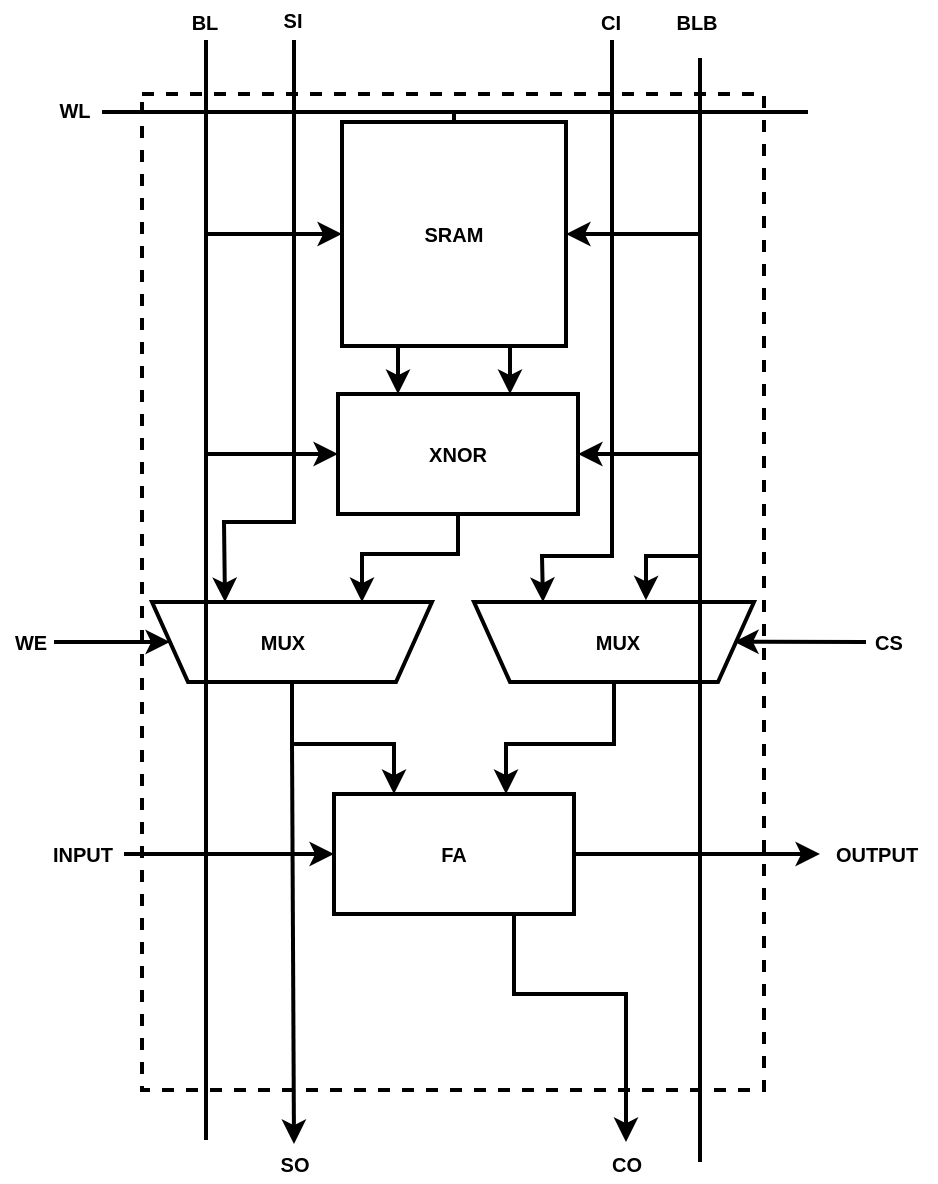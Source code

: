 <mxfile version="17.2.4" type="github">
  <diagram id="6HVer8RZPl2ibDI8MOXv" name="Page-1">
    <mxGraphModel dx="1146" dy="1771" grid="1" gridSize="1" guides="1" tooltips="1" connect="1" arrows="1" fold="1" page="1" pageScale="1" pageWidth="850" pageHeight="1100" math="0" shadow="0">
      <root>
        <mxCell id="0" />
        <mxCell id="1" parent="0" />
        <mxCell id="eAFTpIqPuFb2c6XRpZHR-357" value="" style="endArrow=none;html=1;rounded=0;fontFamily=Times New Roman;fontSize=10;fontColor=default;strokeWidth=2;" edge="1" parent="1">
          <mxGeometry width="50" height="50" relative="1" as="geometry">
            <mxPoint x="440.0" y="563" as="sourcePoint" />
            <mxPoint x="440.0" y="11" as="targetPoint" />
          </mxGeometry>
        </mxCell>
        <mxCell id="eAFTpIqPuFb2c6XRpZHR-349" value="" style="rounded=0;whiteSpace=wrap;html=1;fontColor=default;dashed=1;fillColor=none;strokeWidth=2;labelBackgroundColor=none;fontFamily=Helvetica;fontSize=10;" vertex="1" parent="1">
          <mxGeometry x="161" y="29" width="311" height="498" as="geometry" />
        </mxCell>
        <mxCell id="eAFTpIqPuFb2c6XRpZHR-350" value="" style="endArrow=none;html=1;rounded=0;fontFamily=Helvetica;fontSize=10;fontColor=default;strokeWidth=2;" edge="1" parent="1">
          <mxGeometry width="50" height="50" relative="1" as="geometry">
            <mxPoint x="141" y="38.0" as="sourcePoint" />
            <mxPoint x="494.0" y="38.0" as="targetPoint" />
          </mxGeometry>
        </mxCell>
        <mxCell id="eAFTpIqPuFb2c6XRpZHR-351" value="&lt;font face=&quot;Helvetica&quot;&gt;&lt;b&gt;SRAM&lt;/b&gt;&lt;/font&gt;" style="whiteSpace=wrap;html=1;aspect=fixed;labelBackgroundColor=none;fontFamily=Helvetica;fontSize=10;fontColor=default;strokeWidth=2;fillColor=none;" vertex="1" parent="1">
          <mxGeometry x="261" y="43" width="112" height="112" as="geometry" />
        </mxCell>
        <mxCell id="eAFTpIqPuFb2c6XRpZHR-352" value="&lt;font face=&quot;Helvetica&quot;&gt;&lt;b&gt;XNOR&lt;/b&gt;&lt;/font&gt;" style="rounded=0;whiteSpace=wrap;html=1;fontFamily=Times New Roman;labelBackgroundColor=none;fontSize=10;fontColor=default;strokeWidth=2;fillColor=none;" vertex="1" parent="1">
          <mxGeometry x="259" y="179" width="120" height="60" as="geometry" />
        </mxCell>
        <mxCell id="eAFTpIqPuFb2c6XRpZHR-353" value="&lt;font face=&quot;Helvetica&quot;&gt;&lt;b&gt;FA&lt;/b&gt;&lt;/font&gt;" style="rounded=0;whiteSpace=wrap;html=1;fontFamily=Times New Roman;labelBackgroundColor=none;fontSize=10;fontColor=default;strokeWidth=2;fillColor=none;" vertex="1" parent="1">
          <mxGeometry x="257" y="379" width="120" height="60" as="geometry" />
        </mxCell>
        <mxCell id="eAFTpIqPuFb2c6XRpZHR-354" value="" style="endArrow=classic;html=1;rounded=0;fontFamily=Times New Roman;exitX=0.25;exitY=1;exitDx=0;exitDy=0;entryX=0.25;entryY=0;entryDx=0;entryDy=0;fontSize=10;fontColor=default;strokeWidth=2;" edge="1" source="eAFTpIqPuFb2c6XRpZHR-351" target="eAFTpIqPuFb2c6XRpZHR-352" parent="1">
          <mxGeometry width="50" height="50" relative="1" as="geometry">
            <mxPoint x="303" y="331" as="sourcePoint" />
            <mxPoint x="353" y="281" as="targetPoint" />
          </mxGeometry>
        </mxCell>
        <mxCell id="eAFTpIqPuFb2c6XRpZHR-355" value="" style="endArrow=classic;html=1;rounded=0;fontFamily=Times New Roman;exitX=0.75;exitY=1;exitDx=0;exitDy=0;fontSize=10;fontColor=default;strokeWidth=2;" edge="1" source="eAFTpIqPuFb2c6XRpZHR-351" parent="1">
          <mxGeometry width="50" height="50" relative="1" as="geometry">
            <mxPoint x="290" y="156" as="sourcePoint" />
            <mxPoint x="345" y="179" as="targetPoint" />
          </mxGeometry>
        </mxCell>
        <mxCell id="eAFTpIqPuFb2c6XRpZHR-356" value="" style="endArrow=none;html=1;rounded=0;fontFamily=Times New Roman;fontSize=10;fontColor=default;strokeWidth=2;" edge="1" parent="1">
          <mxGeometry width="50" height="50" relative="1" as="geometry">
            <mxPoint x="193" y="552" as="sourcePoint" />
            <mxPoint x="193" y="2" as="targetPoint" />
          </mxGeometry>
        </mxCell>
        <mxCell id="eAFTpIqPuFb2c6XRpZHR-358" value="" style="shape=trapezoid;perimeter=trapezoidPerimeter;whiteSpace=wrap;html=1;fixedSize=1;fontFamily=Times New Roman;rotation=-180;size=18;labelBackgroundColor=none;fontSize=10;fontColor=default;strokeWidth=2;fillColor=none;" vertex="1" parent="1">
          <mxGeometry x="166" y="283" width="140" height="40" as="geometry" />
        </mxCell>
        <mxCell id="eAFTpIqPuFb2c6XRpZHR-359" value="" style="endArrow=classic;html=1;rounded=0;fontFamily=Times New Roman;exitX=0.5;exitY=1;exitDx=0;exitDy=0;entryX=0.25;entryY=1;entryDx=0;entryDy=0;fontSize=10;fontColor=default;strokeWidth=2;" edge="1" source="eAFTpIqPuFb2c6XRpZHR-352" target="eAFTpIqPuFb2c6XRpZHR-358" parent="1">
          <mxGeometry width="50" height="50" relative="1" as="geometry">
            <mxPoint x="303" y="331" as="sourcePoint" />
            <mxPoint x="353" y="281" as="targetPoint" />
            <Array as="points">
              <mxPoint x="319" y="259" />
              <mxPoint x="271" y="259" />
            </Array>
          </mxGeometry>
        </mxCell>
        <mxCell id="eAFTpIqPuFb2c6XRpZHR-360" value="" style="endArrow=classic;html=1;rounded=0;entryX=0;entryY=0.5;entryDx=0;entryDy=0;fontFamily=Helvetica;fontSize=10;fontColor=default;strokeWidth=2;" edge="1" target="eAFTpIqPuFb2c6XRpZHR-353" parent="1">
          <mxGeometry width="50" height="50" relative="1" as="geometry">
            <mxPoint x="152" y="409" as="sourcePoint" />
            <mxPoint x="271" y="413" as="targetPoint" />
          </mxGeometry>
        </mxCell>
        <mxCell id="eAFTpIqPuFb2c6XRpZHR-361" value="" style="endArrow=classic;html=1;rounded=0;exitX=0.5;exitY=0;exitDx=0;exitDy=0;entryX=0.25;entryY=0;entryDx=0;entryDy=0;fontFamily=Helvetica;fontSize=10;fontColor=default;strokeWidth=2;" edge="1" source="eAFTpIqPuFb2c6XRpZHR-358" target="eAFTpIqPuFb2c6XRpZHR-353" parent="1">
          <mxGeometry width="50" height="50" relative="1" as="geometry">
            <mxPoint x="140" y="300" as="sourcePoint" />
            <mxPoint x="190" y="250" as="targetPoint" />
            <Array as="points">
              <mxPoint x="236" y="354" />
              <mxPoint x="287" y="354" />
            </Array>
          </mxGeometry>
        </mxCell>
        <mxCell id="eAFTpIqPuFb2c6XRpZHR-362" value="" style="endArrow=classic;html=1;rounded=0;exitX=0.5;exitY=0;exitDx=0;exitDy=0;entryX=0.25;entryY=0;entryDx=0;entryDy=0;fontFamily=Helvetica;fontSize=10;fontColor=default;strokeWidth=2;" edge="1" source="eAFTpIqPuFb2c6XRpZHR-363" parent="1">
          <mxGeometry width="50" height="50" relative="1" as="geometry">
            <mxPoint x="390" y="321.5" as="sourcePoint" />
            <mxPoint x="343.0" y="379" as="targetPoint" />
            <Array as="points">
              <mxPoint x="397" y="354" />
              <mxPoint x="343" y="354" />
            </Array>
          </mxGeometry>
        </mxCell>
        <mxCell id="eAFTpIqPuFb2c6XRpZHR-364" value="" style="endArrow=classic;html=1;rounded=0;entryX=0.386;entryY=1.022;entryDx=0;entryDy=0;entryPerimeter=0;fontFamily=Helvetica;fontSize=10;fontColor=default;strokeWidth=2;" edge="1" target="eAFTpIqPuFb2c6XRpZHR-363" parent="1">
          <mxGeometry width="50" height="50" relative="1" as="geometry">
            <mxPoint x="439.0" y="260" as="sourcePoint" />
            <mxPoint x="201" y="99" as="targetPoint" />
            <Array as="points">
              <mxPoint x="413" y="260" />
              <mxPoint x="413" y="277" />
            </Array>
          </mxGeometry>
        </mxCell>
        <mxCell id="eAFTpIqPuFb2c6XRpZHR-365" value="" style="endArrow=classic;html=1;rounded=0;entryX=0;entryY=0.5;entryDx=0;entryDy=0;fontFamily=Helvetica;fontSize=10;fontColor=default;strokeWidth=2;" edge="1" target="eAFTpIqPuFb2c6XRpZHR-351" parent="1">
          <mxGeometry width="50" height="50" relative="1" as="geometry">
            <mxPoint x="193" y="99" as="sourcePoint" />
            <mxPoint x="360" y="20" as="targetPoint" />
          </mxGeometry>
        </mxCell>
        <mxCell id="eAFTpIqPuFb2c6XRpZHR-363" value="" style="shape=trapezoid;perimeter=trapezoidPerimeter;whiteSpace=wrap;html=1;fixedSize=1;fontFamily=Times New Roman;rotation=-180;size=18;fontColor=default;labelBackgroundColor=none;fontSize=10;strokeWidth=2;fillColor=none;" vertex="1" parent="1">
          <mxGeometry x="327" y="283" width="140" height="40" as="geometry" />
        </mxCell>
        <mxCell id="eAFTpIqPuFb2c6XRpZHR-366" value="" style="endArrow=classic;html=1;rounded=0;entryX=1;entryY=0.5;entryDx=0;entryDy=0;fontFamily=Helvetica;fontSize=10;fontColor=default;strokeWidth=2;" edge="1" target="eAFTpIqPuFb2c6XRpZHR-351" parent="1">
          <mxGeometry width="50" height="50" relative="1" as="geometry">
            <mxPoint x="439.0" y="99" as="sourcePoint" />
            <mxPoint x="336" y="25" as="targetPoint" />
          </mxGeometry>
        </mxCell>
        <mxCell id="eAFTpIqPuFb2c6XRpZHR-367" value="" style="endArrow=classic;html=1;rounded=0;entryX=0;entryY=0.5;entryDx=0;entryDy=0;fontFamily=Helvetica;fontSize=10;fontColor=default;strokeWidth=2;" edge="1" target="eAFTpIqPuFb2c6XRpZHR-352" parent="1">
          <mxGeometry width="50" height="50" relative="1" as="geometry">
            <mxPoint x="193" y="209" as="sourcePoint" />
            <mxPoint x="294" y="142" as="targetPoint" />
          </mxGeometry>
        </mxCell>
        <mxCell id="eAFTpIqPuFb2c6XRpZHR-368" value="" style="endArrow=classic;html=1;rounded=0;entryX=1;entryY=0.5;entryDx=0;entryDy=0;fontFamily=Helvetica;fontSize=10;fontColor=default;strokeWidth=2;" edge="1" target="eAFTpIqPuFb2c6XRpZHR-352" parent="1">
          <mxGeometry width="50" height="50" relative="1" as="geometry">
            <mxPoint x="439.0" y="209" as="sourcePoint" />
            <mxPoint x="354" y="167" as="targetPoint" />
          </mxGeometry>
        </mxCell>
        <mxCell id="eAFTpIqPuFb2c6XRpZHR-369" value="" style="endArrow=classic;html=1;rounded=0;fontFamily=Helvetica;fontSize=10;fontColor=default;strokeWidth=2;" edge="1" parent="1">
          <mxGeometry width="50" height="50" relative="1" as="geometry">
            <mxPoint x="236" y="354" as="sourcePoint" />
            <mxPoint x="237" y="554" as="targetPoint" />
          </mxGeometry>
        </mxCell>
        <mxCell id="eAFTpIqPuFb2c6XRpZHR-370" value="" style="endArrow=classic;html=1;rounded=0;exitX=0.75;exitY=1;exitDx=0;exitDy=0;fontFamily=Helvetica;fontSize=10;fontColor=default;strokeWidth=2;" edge="1" source="eAFTpIqPuFb2c6XRpZHR-353" parent="1">
          <mxGeometry width="50" height="50" relative="1" as="geometry">
            <mxPoint x="327" y="458" as="sourcePoint" />
            <mxPoint x="403.0" y="553" as="targetPoint" />
            <Array as="points">
              <mxPoint x="347" y="479" />
              <mxPoint x="403" y="479" />
            </Array>
          </mxGeometry>
        </mxCell>
        <mxCell id="eAFTpIqPuFb2c6XRpZHR-371" value="" style="endArrow=classic;html=1;rounded=0;exitX=1;exitY=0.5;exitDx=0;exitDy=0;fontFamily=Helvetica;fontSize=10;fontColor=default;strokeWidth=2;" edge="1" source="eAFTpIqPuFb2c6XRpZHR-353" parent="1">
          <mxGeometry width="50" height="50" relative="1" as="geometry">
            <mxPoint x="329" y="473" as="sourcePoint" />
            <mxPoint x="500" y="409" as="targetPoint" />
          </mxGeometry>
        </mxCell>
        <mxCell id="eAFTpIqPuFb2c6XRpZHR-372" value="" style="endArrow=none;html=1;rounded=0;entryX=0.5;entryY=0;entryDx=0;entryDy=0;fontFamily=Helvetica;fontSize=10;fontColor=default;strokeWidth=2;" edge="1" target="eAFTpIqPuFb2c6XRpZHR-351" parent="1">
          <mxGeometry width="50" height="50" relative="1" as="geometry">
            <mxPoint x="317" y="38.0" as="sourcePoint" />
            <mxPoint x="306" y="46" as="targetPoint" />
          </mxGeometry>
        </mxCell>
        <mxCell id="eAFTpIqPuFb2c6XRpZHR-373" value="" style="endArrow=classic;html=1;rounded=0;fontFamily=Helvetica;fontSize=10;fontColor=default;strokeWidth=2;" edge="1" parent="1">
          <mxGeometry width="50" height="50" relative="1" as="geometry">
            <mxPoint x="237" y="2" as="sourcePoint" />
            <mxPoint x="202.5" y="283" as="targetPoint" />
            <Array as="points">
              <mxPoint x="237" y="243" />
              <mxPoint x="202" y="243" />
            </Array>
          </mxGeometry>
        </mxCell>
        <mxCell id="eAFTpIqPuFb2c6XRpZHR-374" value="" style="endArrow=classic;html=1;rounded=0;fontFamily=Helvetica;fontSize=10;fontColor=default;strokeWidth=2;" edge="1" parent="1">
          <mxGeometry width="50" height="50" relative="1" as="geometry">
            <mxPoint x="396" y="2" as="sourcePoint" />
            <mxPoint x="361.5" y="283" as="targetPoint" />
            <Array as="points">
              <mxPoint x="396" y="260" />
              <mxPoint x="361" y="260" />
            </Array>
          </mxGeometry>
        </mxCell>
        <mxCell id="eAFTpIqPuFb2c6XRpZHR-375" value="" style="endArrow=classic;html=1;rounded=0;fontColor=default;entryX=1;entryY=0.5;entryDx=0;entryDy=0;fontFamily=Helvetica;fontSize=10;strokeWidth=2;" edge="1" target="eAFTpIqPuFb2c6XRpZHR-358" parent="1">
          <mxGeometry width="50" height="50" relative="1" as="geometry">
            <mxPoint x="117" y="303" as="sourcePoint" />
            <mxPoint x="220" y="229" as="targetPoint" />
          </mxGeometry>
        </mxCell>
        <mxCell id="eAFTpIqPuFb2c6XRpZHR-376" value="" style="endArrow=classic;html=1;rounded=0;fontColor=default;entryX=0.952;entryY=0.55;entryDx=0;entryDy=0;entryPerimeter=0;fontFamily=Helvetica;fontSize=10;strokeWidth=2;" edge="1" target="eAFTpIqPuFb2c6XRpZHR-349" parent="1">
          <mxGeometry width="50" height="50" relative="1" as="geometry">
            <mxPoint x="523.0" y="303" as="sourcePoint" />
            <mxPoint x="366" y="207" as="targetPoint" />
          </mxGeometry>
        </mxCell>
        <mxCell id="eAFTpIqPuFb2c6XRpZHR-378" value="&lt;b&gt;MUX&lt;/b&gt;" style="rounded=0;whiteSpace=wrap;html=1;dashed=1;labelBackgroundColor=none;fontFamily=Helvetica;fontColor=default;fillColor=none;strokeColor=none;fontSize=10;" vertex="1" parent="1">
          <mxGeometry x="190" y="286.5" width="83" height="33" as="geometry" />
        </mxCell>
        <mxCell id="eAFTpIqPuFb2c6XRpZHR-379" value="&lt;b&gt;SI&lt;/b&gt;" style="text;html=1;align=center;verticalAlign=middle;resizable=0;points=[];autosize=1;strokeColor=none;fillColor=none;fontFamily=Helvetica;fontColor=default;labelBackgroundColor=none;fontSize=10;" vertex="1" parent="1">
          <mxGeometry x="225" y="-18" width="22" height="19" as="geometry" />
        </mxCell>
        <mxCell id="eAFTpIqPuFb2c6XRpZHR-380" value="&lt;b&gt;CI&lt;/b&gt;" style="text;html=1;align=center;verticalAlign=middle;resizable=0;points=[];autosize=1;strokeColor=none;fillColor=none;fontFamily=Helvetica;fontColor=default;labelBackgroundColor=none;fontSize=10;" vertex="1" parent="1">
          <mxGeometry x="383" y="-17" width="23" height="19" as="geometry" />
        </mxCell>
        <mxCell id="eAFTpIqPuFb2c6XRpZHR-381" value="&lt;b&gt;BLB&lt;/b&gt;" style="text;html=1;align=center;verticalAlign=middle;resizable=0;points=[];autosize=1;strokeColor=none;fillColor=none;fontFamily=Helvetica;fontColor=default;labelBackgroundColor=none;fontSize=10;" vertex="1" parent="1">
          <mxGeometry x="421" y="-17" width="34" height="19" as="geometry" />
        </mxCell>
        <mxCell id="eAFTpIqPuFb2c6XRpZHR-382" value="&lt;b&gt;BL&lt;/b&gt;" style="text;html=1;align=center;verticalAlign=middle;resizable=0;points=[];autosize=1;strokeColor=none;fillColor=none;fontFamily=Helvetica;fontColor=default;labelBackgroundColor=none;fontSize=10;" vertex="1" parent="1">
          <mxGeometry x="179" y="-17" width="26" height="19" as="geometry" />
        </mxCell>
        <mxCell id="eAFTpIqPuFb2c6XRpZHR-383" value="&lt;b&gt;WL&lt;/b&gt;" style="text;html=1;align=center;verticalAlign=middle;resizable=0;points=[];autosize=1;strokeColor=none;fillColor=none;fontFamily=Helvetica;fontColor=default;labelBackgroundColor=none;fontSize=10;" vertex="1" parent="1">
          <mxGeometry x="112" y="27" width="29" height="19" as="geometry" />
        </mxCell>
        <mxCell id="eAFTpIqPuFb2c6XRpZHR-384" value="&lt;b&gt;WE&lt;/b&gt;" style="text;html=1;align=center;verticalAlign=middle;resizable=0;points=[];autosize=1;strokeColor=none;fillColor=none;fontFamily=Helvetica;fontColor=default;labelBackgroundColor=none;fontSize=10;" vertex="1" parent="1">
          <mxGeometry x="90" y="293" width="29" height="19" as="geometry" />
        </mxCell>
        <mxCell id="eAFTpIqPuFb2c6XRpZHR-385" value="&lt;b&gt;CS&lt;/b&gt;" style="text;html=1;align=center;verticalAlign=middle;resizable=0;points=[];autosize=1;strokeColor=none;fillColor=none;fontFamily=Helvetica;fontColor=default;labelBackgroundColor=none;fontSize=10;" vertex="1" parent="1">
          <mxGeometry x="520" y="293" width="27" height="19" as="geometry" />
        </mxCell>
        <mxCell id="eAFTpIqPuFb2c6XRpZHR-386" value="&lt;b&gt;INPUT&lt;/b&gt;" style="text;html=1;align=center;verticalAlign=middle;resizable=0;points=[];autosize=1;strokeColor=none;fillColor=none;fontFamily=Helvetica;fontColor=default;labelBackgroundColor=none;fontSize=10;" vertex="1" parent="1">
          <mxGeometry x="107" y="399.5" width="47" height="19" as="geometry" />
        </mxCell>
        <mxCell id="eAFTpIqPuFb2c6XRpZHR-387" value="&lt;b&gt;OUTPUT&lt;/b&gt;" style="text;html=1;align=center;verticalAlign=middle;resizable=0;points=[];autosize=1;strokeColor=none;fillColor=none;fontFamily=Helvetica;fontColor=default;labelBackgroundColor=none;fontSize=10;" vertex="1" parent="1">
          <mxGeometry x="498" y="399.5" width="60" height="19" as="geometry" />
        </mxCell>
        <mxCell id="eAFTpIqPuFb2c6XRpZHR-388" value="&lt;b&gt;SO&lt;/b&gt;" style="text;html=1;align=center;verticalAlign=middle;resizable=0;points=[];autosize=1;strokeColor=none;fillColor=none;fontFamily=Helvetica;fontColor=default;labelBackgroundColor=none;fontSize=10;" vertex="1" parent="1">
          <mxGeometry x="223" y="554" width="28" height="19" as="geometry" />
        </mxCell>
        <mxCell id="eAFTpIqPuFb2c6XRpZHR-389" value="&lt;b&gt;CO&lt;/b&gt;" style="text;html=1;align=center;verticalAlign=middle;resizable=0;points=[];autosize=1;strokeColor=none;fillColor=none;fontFamily=Helvetica;fontColor=default;labelBackgroundColor=none;fontSize=10;" vertex="1" parent="1">
          <mxGeometry x="388" y="554" width="29" height="19" as="geometry" />
        </mxCell>
        <mxCell id="eAFTpIqPuFb2c6XRpZHR-377" value="&lt;b&gt;MUX&lt;/b&gt;" style="rounded=0;whiteSpace=wrap;html=1;dashed=1;labelBackgroundColor=none;fontColor=default;fillColor=none;strokeColor=none;fontFamily=Helvetica;fontSize=10;" vertex="1" parent="1">
          <mxGeometry x="367" y="291" width="64" height="23" as="geometry" />
        </mxCell>
      </root>
    </mxGraphModel>
  </diagram>
</mxfile>
